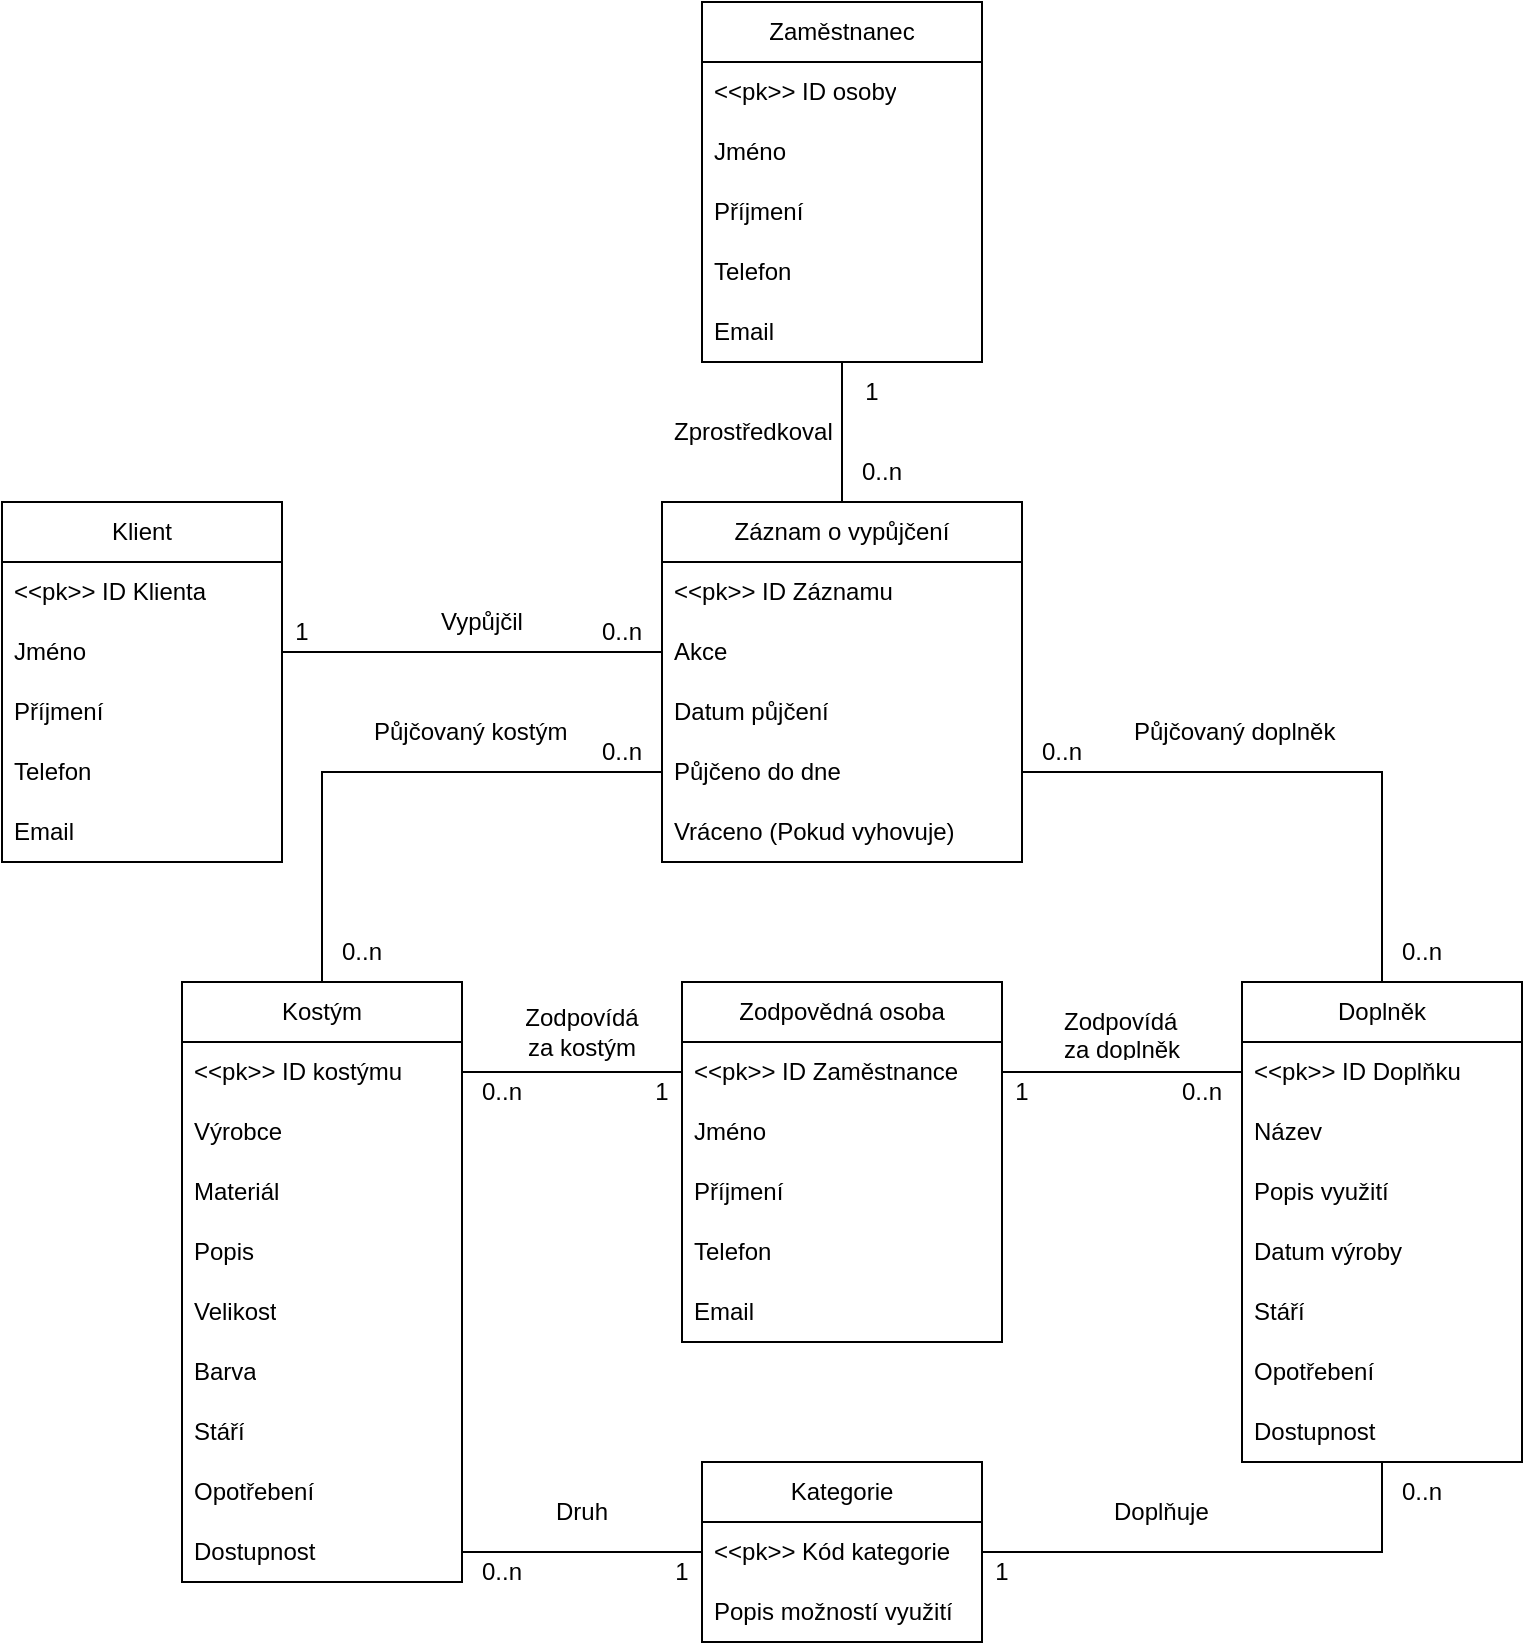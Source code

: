 <mxfile version="20.6.0" type="device"><diagram id="C5RBs43oDa-KdzZeNtuy" name="Page-1"><mxGraphModel dx="1422" dy="1613" grid="1" gridSize="10" guides="1" tooltips="1" connect="1" arrows="1" fold="1" page="1" pageScale="1" pageWidth="1169" pageHeight="827" math="0" shadow="0"><root><mxCell id="WIyWlLk6GJQsqaUBKTNV-0"/><mxCell id="WIyWlLk6GJQsqaUBKTNV-1" parent="WIyWlLk6GJQsqaUBKTNV-0"/><mxCell id="3HHZQHl8M0anTTcyH8FU-0" value="Kostým" style="swimlane;fontStyle=0;childLayout=stackLayout;horizontal=1;startSize=30;horizontalStack=0;resizeParent=1;resizeParentMax=0;resizeLast=0;collapsible=1;marginBottom=0;whiteSpace=wrap;html=1;" parent="WIyWlLk6GJQsqaUBKTNV-1" vertex="1"><mxGeometry x="310" y="440" width="140" height="300" as="geometry"/></mxCell><mxCell id="3HHZQHl8M0anTTcyH8FU-1" value="&amp;lt;&amp;lt;pk&amp;gt;&amp;gt; ID kostýmu" style="text;strokeColor=none;fillColor=none;align=left;verticalAlign=middle;spacingLeft=4;spacingRight=4;overflow=hidden;points=[[0,0.5],[1,0.5]];portConstraint=eastwest;rotatable=0;whiteSpace=wrap;html=1;" parent="3HHZQHl8M0anTTcyH8FU-0" vertex="1"><mxGeometry y="30" width="140" height="30" as="geometry"/></mxCell><mxCell id="3HHZQHl8M0anTTcyH8FU-2" value="Výrobce" style="text;strokeColor=none;fillColor=none;align=left;verticalAlign=middle;spacingLeft=4;spacingRight=4;overflow=hidden;points=[[0,0.5],[1,0.5]];portConstraint=eastwest;rotatable=0;whiteSpace=wrap;html=1;" parent="3HHZQHl8M0anTTcyH8FU-0" vertex="1"><mxGeometry y="60" width="140" height="30" as="geometry"/></mxCell><mxCell id="3HHZQHl8M0anTTcyH8FU-3" value="Materiál" style="text;strokeColor=none;fillColor=none;align=left;verticalAlign=middle;spacingLeft=4;spacingRight=4;overflow=hidden;points=[[0,0.5],[1,0.5]];portConstraint=eastwest;rotatable=0;whiteSpace=wrap;html=1;" parent="3HHZQHl8M0anTTcyH8FU-0" vertex="1"><mxGeometry y="90" width="140" height="30" as="geometry"/></mxCell><mxCell id="3HHZQHl8M0anTTcyH8FU-4" value="Popis" style="text;strokeColor=none;fillColor=none;align=left;verticalAlign=middle;spacingLeft=4;spacingRight=4;overflow=hidden;points=[[0,0.5],[1,0.5]];portConstraint=eastwest;rotatable=0;whiteSpace=wrap;html=1;" parent="3HHZQHl8M0anTTcyH8FU-0" vertex="1"><mxGeometry y="120" width="140" height="30" as="geometry"/></mxCell><mxCell id="3HHZQHl8M0anTTcyH8FU-5" value="Velikost" style="text;strokeColor=none;fillColor=none;align=left;verticalAlign=middle;spacingLeft=4;spacingRight=4;overflow=hidden;points=[[0,0.5],[1,0.5]];portConstraint=eastwest;rotatable=0;whiteSpace=wrap;html=1;" parent="3HHZQHl8M0anTTcyH8FU-0" vertex="1"><mxGeometry y="150" width="140" height="30" as="geometry"/></mxCell><mxCell id="3HHZQHl8M0anTTcyH8FU-6" value="Barva" style="text;strokeColor=none;fillColor=none;align=left;verticalAlign=middle;spacingLeft=4;spacingRight=4;overflow=hidden;points=[[0,0.5],[1,0.5]];portConstraint=eastwest;rotatable=0;whiteSpace=wrap;html=1;" parent="3HHZQHl8M0anTTcyH8FU-0" vertex="1"><mxGeometry y="180" width="140" height="30" as="geometry"/></mxCell><mxCell id="3HHZQHl8M0anTTcyH8FU-7" value="Stáří" style="text;strokeColor=none;fillColor=none;align=left;verticalAlign=middle;spacingLeft=4;spacingRight=4;overflow=hidden;points=[[0,0.5],[1,0.5]];portConstraint=eastwest;rotatable=0;whiteSpace=wrap;html=1;" parent="3HHZQHl8M0anTTcyH8FU-0" vertex="1"><mxGeometry y="210" width="140" height="30" as="geometry"/></mxCell><mxCell id="3HHZQHl8M0anTTcyH8FU-8" value="Opotřebení" style="text;strokeColor=none;fillColor=none;align=left;verticalAlign=middle;spacingLeft=4;spacingRight=4;overflow=hidden;points=[[0,0.5],[1,0.5]];portConstraint=eastwest;rotatable=0;whiteSpace=wrap;html=1;" parent="3HHZQHl8M0anTTcyH8FU-0" vertex="1"><mxGeometry y="240" width="140" height="30" as="geometry"/></mxCell><mxCell id="3HHZQHl8M0anTTcyH8FU-36" value="Dostupnost" style="text;strokeColor=none;fillColor=none;align=left;verticalAlign=middle;spacingLeft=4;spacingRight=4;overflow=hidden;points=[[0,0.5],[1,0.5]];portConstraint=eastwest;rotatable=0;whiteSpace=wrap;html=1;" parent="3HHZQHl8M0anTTcyH8FU-0" vertex="1"><mxGeometry y="270" width="140" height="30" as="geometry"/></mxCell><mxCell id="3HHZQHl8M0anTTcyH8FU-9" value="Doplněk" style="swimlane;fontStyle=0;childLayout=stackLayout;horizontal=1;startSize=30;horizontalStack=0;resizeParent=1;resizeParentMax=0;resizeLast=0;collapsible=1;marginBottom=0;whiteSpace=wrap;html=1;" parent="WIyWlLk6GJQsqaUBKTNV-1" vertex="1"><mxGeometry x="840" y="440" width="140" height="240" as="geometry"/></mxCell><mxCell id="3HHZQHl8M0anTTcyH8FU-10" value="&amp;lt;&amp;lt;pk&amp;gt;&amp;gt; ID Doplňku" style="text;strokeColor=none;fillColor=none;align=left;verticalAlign=middle;spacingLeft=4;spacingRight=4;overflow=hidden;points=[[0,0.5],[1,0.5]];portConstraint=eastwest;rotatable=0;whiteSpace=wrap;html=1;" parent="3HHZQHl8M0anTTcyH8FU-9" vertex="1"><mxGeometry y="30" width="140" height="30" as="geometry"/></mxCell><mxCell id="3HHZQHl8M0anTTcyH8FU-11" value="Název" style="text;strokeColor=none;fillColor=none;align=left;verticalAlign=middle;spacingLeft=4;spacingRight=4;overflow=hidden;points=[[0,0.5],[1,0.5]];portConstraint=eastwest;rotatable=0;whiteSpace=wrap;html=1;" parent="3HHZQHl8M0anTTcyH8FU-9" vertex="1"><mxGeometry y="60" width="140" height="30" as="geometry"/></mxCell><mxCell id="3HHZQHl8M0anTTcyH8FU-13" value="Popis využití" style="text;strokeColor=none;fillColor=none;align=left;verticalAlign=middle;spacingLeft=4;spacingRight=4;overflow=hidden;points=[[0,0.5],[1,0.5]];portConstraint=eastwest;rotatable=0;whiteSpace=wrap;html=1;" parent="3HHZQHl8M0anTTcyH8FU-9" vertex="1"><mxGeometry y="90" width="140" height="30" as="geometry"/></mxCell><mxCell id="3HHZQHl8M0anTTcyH8FU-14" value="Datum výroby" style="text;strokeColor=none;fillColor=none;align=left;verticalAlign=middle;spacingLeft=4;spacingRight=4;overflow=hidden;points=[[0,0.5],[1,0.5]];portConstraint=eastwest;rotatable=0;whiteSpace=wrap;html=1;" parent="3HHZQHl8M0anTTcyH8FU-9" vertex="1"><mxGeometry y="120" width="140" height="30" as="geometry"/></mxCell><mxCell id="3HHZQHl8M0anTTcyH8FU-12" value="Stáří" style="text;strokeColor=none;fillColor=none;align=left;verticalAlign=middle;spacingLeft=4;spacingRight=4;overflow=hidden;points=[[0,0.5],[1,0.5]];portConstraint=eastwest;rotatable=0;whiteSpace=wrap;html=1;" parent="3HHZQHl8M0anTTcyH8FU-9" vertex="1"><mxGeometry y="150" width="140" height="30" as="geometry"/></mxCell><mxCell id="3HHZQHl8M0anTTcyH8FU-35" value="Opotřebení" style="text;strokeColor=none;fillColor=none;align=left;verticalAlign=middle;spacingLeft=4;spacingRight=4;overflow=hidden;points=[[0,0.5],[1,0.5]];portConstraint=eastwest;rotatable=0;whiteSpace=wrap;html=1;" parent="3HHZQHl8M0anTTcyH8FU-9" vertex="1"><mxGeometry y="180" width="140" height="30" as="geometry"/></mxCell><mxCell id="3HHZQHl8M0anTTcyH8FU-37" value="Dostupnost" style="text;strokeColor=none;fillColor=none;align=left;verticalAlign=middle;spacingLeft=4;spacingRight=4;overflow=hidden;points=[[0,0.5],[1,0.5]];portConstraint=eastwest;rotatable=0;whiteSpace=wrap;html=1;" parent="3HHZQHl8M0anTTcyH8FU-9" vertex="1"><mxGeometry y="210" width="140" height="30" as="geometry"/></mxCell><mxCell id="3HHZQHl8M0anTTcyH8FU-15" value="Kategorie" style="swimlane;fontStyle=0;childLayout=stackLayout;horizontal=1;startSize=30;horizontalStack=0;resizeParent=1;resizeParentMax=0;resizeLast=0;collapsible=1;marginBottom=0;whiteSpace=wrap;html=1;" parent="WIyWlLk6GJQsqaUBKTNV-1" vertex="1"><mxGeometry x="570" y="680" width="140" height="90" as="geometry"/></mxCell><mxCell id="3HHZQHl8M0anTTcyH8FU-16" value="&amp;lt;&amp;lt;pk&amp;gt;&amp;gt; Kód kategorie" style="text;strokeColor=none;fillColor=none;align=left;verticalAlign=middle;spacingLeft=4;spacingRight=4;overflow=hidden;points=[[0,0.5],[1,0.5]];portConstraint=eastwest;rotatable=0;whiteSpace=wrap;html=1;" parent="3HHZQHl8M0anTTcyH8FU-15" vertex="1"><mxGeometry y="30" width="140" height="30" as="geometry"/></mxCell><mxCell id="3HHZQHl8M0anTTcyH8FU-17" value="Popis možností využití" style="text;strokeColor=none;fillColor=none;align=left;verticalAlign=middle;spacingLeft=4;spacingRight=4;overflow=hidden;points=[[0,0.5],[1,0.5]];portConstraint=eastwest;rotatable=0;whiteSpace=wrap;html=1;" parent="3HHZQHl8M0anTTcyH8FU-15" vertex="1"><mxGeometry y="60" width="140" height="30" as="geometry"/></mxCell><mxCell id="3HHZQHl8M0anTTcyH8FU-19" value="Zodpovědná osoba" style="swimlane;fontStyle=0;childLayout=stackLayout;horizontal=1;startSize=30;horizontalStack=0;resizeParent=1;resizeParentMax=0;resizeLast=0;collapsible=1;marginBottom=0;whiteSpace=wrap;html=1;" parent="WIyWlLk6GJQsqaUBKTNV-1" vertex="1"><mxGeometry x="560" y="440" width="160" height="180" as="geometry"/></mxCell><mxCell id="3HHZQHl8M0anTTcyH8FU-20" value="&amp;lt;&amp;lt;pk&amp;gt;&amp;gt; ID Zaměstnance" style="text;strokeColor=none;fillColor=none;align=left;verticalAlign=middle;spacingLeft=4;spacingRight=4;overflow=hidden;points=[[0,0.5],[1,0.5]];portConstraint=eastwest;rotatable=0;whiteSpace=wrap;html=1;" parent="3HHZQHl8M0anTTcyH8FU-19" vertex="1"><mxGeometry y="30" width="160" height="30" as="geometry"/></mxCell><mxCell id="3HHZQHl8M0anTTcyH8FU-21" value="Jméno" style="text;strokeColor=none;fillColor=none;align=left;verticalAlign=middle;spacingLeft=4;spacingRight=4;overflow=hidden;points=[[0,0.5],[1,0.5]];portConstraint=eastwest;rotatable=0;whiteSpace=wrap;html=1;" parent="3HHZQHl8M0anTTcyH8FU-19" vertex="1"><mxGeometry y="60" width="160" height="30" as="geometry"/></mxCell><mxCell id="3HHZQHl8M0anTTcyH8FU-92" value="Příjmení" style="text;strokeColor=none;fillColor=none;align=left;verticalAlign=middle;spacingLeft=4;spacingRight=4;overflow=hidden;points=[[0,0.5],[1,0.5]];portConstraint=eastwest;rotatable=0;whiteSpace=wrap;html=1;" parent="3HHZQHl8M0anTTcyH8FU-19" vertex="1"><mxGeometry y="90" width="160" height="30" as="geometry"/></mxCell><mxCell id="3HHZQHl8M0anTTcyH8FU-93" value="Telefon" style="text;strokeColor=none;fillColor=none;align=left;verticalAlign=middle;spacingLeft=4;spacingRight=4;overflow=hidden;points=[[0,0.5],[1,0.5]];portConstraint=eastwest;rotatable=0;whiteSpace=wrap;html=1;" parent="3HHZQHl8M0anTTcyH8FU-19" vertex="1"><mxGeometry y="120" width="160" height="30" as="geometry"/></mxCell><mxCell id="3HHZQHl8M0anTTcyH8FU-94" value="Email" style="text;strokeColor=none;fillColor=none;align=left;verticalAlign=middle;spacingLeft=4;spacingRight=4;overflow=hidden;points=[[0,0.5],[1,0.5]];portConstraint=eastwest;rotatable=0;whiteSpace=wrap;html=1;" parent="3HHZQHl8M0anTTcyH8FU-19" vertex="1"><mxGeometry y="150" width="160" height="30" as="geometry"/></mxCell><mxCell id="3HHZQHl8M0anTTcyH8FU-88" style="edgeStyle=orthogonalEdgeStyle;rounded=0;orthogonalLoop=1;jettySize=auto;html=1;exitX=0.5;exitY=0;exitDx=0;exitDy=0;endArrow=none;endFill=0;" parent="WIyWlLk6GJQsqaUBKTNV-1" source="3HHZQHl8M0anTTcyH8FU-23" target="3HHZQHl8M0anTTcyH8FU-84" edge="1"><mxGeometry relative="1" as="geometry"/></mxCell><mxCell id="3HHZQHl8M0anTTcyH8FU-23" value="Záznam o vypůjčení" style="swimlane;fontStyle=0;childLayout=stackLayout;horizontal=1;startSize=30;horizontalStack=0;resizeParent=1;resizeParentMax=0;resizeLast=0;collapsible=1;marginBottom=0;whiteSpace=wrap;html=1;" parent="WIyWlLk6GJQsqaUBKTNV-1" vertex="1"><mxGeometry x="550" y="200" width="180" height="180" as="geometry"/></mxCell><mxCell id="3HHZQHl8M0anTTcyH8FU-24" value="&amp;lt;&amp;lt;pk&amp;gt;&amp;gt; ID Záznamu" style="text;strokeColor=none;fillColor=none;align=left;verticalAlign=middle;spacingLeft=4;spacingRight=4;overflow=hidden;points=[[0,0.5],[1,0.5]];portConstraint=eastwest;rotatable=0;whiteSpace=wrap;html=1;" parent="3HHZQHl8M0anTTcyH8FU-23" vertex="1"><mxGeometry y="30" width="180" height="30" as="geometry"/></mxCell><mxCell id="3HHZQHl8M0anTTcyH8FU-25" value="Akce" style="text;strokeColor=none;fillColor=none;align=left;verticalAlign=middle;spacingLeft=4;spacingRight=4;overflow=hidden;points=[[0,0.5],[1,0.5]];portConstraint=eastwest;rotatable=0;whiteSpace=wrap;html=1;" parent="3HHZQHl8M0anTTcyH8FU-23" vertex="1"><mxGeometry y="60" width="180" height="30" as="geometry"/></mxCell><mxCell id="3HHZQHl8M0anTTcyH8FU-26" value="Datum půjčení" style="text;strokeColor=none;fillColor=none;align=left;verticalAlign=middle;spacingLeft=4;spacingRight=4;overflow=hidden;points=[[0,0.5],[1,0.5]];portConstraint=eastwest;rotatable=0;whiteSpace=wrap;html=1;" parent="3HHZQHl8M0anTTcyH8FU-23" vertex="1"><mxGeometry y="90" width="180" height="30" as="geometry"/></mxCell><mxCell id="3HHZQHl8M0anTTcyH8FU-27" value="Půjčeno do dne" style="text;strokeColor=none;fillColor=none;align=left;verticalAlign=middle;spacingLeft=4;spacingRight=4;overflow=hidden;points=[[0,0.5],[1,0.5]];portConstraint=eastwest;rotatable=0;whiteSpace=wrap;html=1;" parent="3HHZQHl8M0anTTcyH8FU-23" vertex="1"><mxGeometry y="120" width="180" height="30" as="geometry"/></mxCell><mxCell id="3HHZQHl8M0anTTcyH8FU-28" value="Vráceno (Pokud vyhovuje)" style="text;strokeColor=none;fillColor=none;align=left;verticalAlign=middle;spacingLeft=4;spacingRight=4;overflow=hidden;points=[[0,0.5],[1,0.5]];portConstraint=eastwest;rotatable=0;whiteSpace=wrap;html=1;" parent="3HHZQHl8M0anTTcyH8FU-23" vertex="1"><mxGeometry y="150" width="180" height="30" as="geometry"/></mxCell><mxCell id="3HHZQHl8M0anTTcyH8FU-29" value="Klient" style="swimlane;fontStyle=0;childLayout=stackLayout;horizontal=1;startSize=30;horizontalStack=0;resizeParent=1;resizeParentMax=0;resizeLast=0;collapsible=1;marginBottom=0;whiteSpace=wrap;html=1;" parent="WIyWlLk6GJQsqaUBKTNV-1" vertex="1"><mxGeometry x="220" y="200" width="140" height="180" as="geometry"/></mxCell><mxCell id="3HHZQHl8M0anTTcyH8FU-30" value="&amp;lt;&amp;lt;pk&amp;gt;&amp;gt; ID Klienta" style="text;strokeColor=none;fillColor=none;align=left;verticalAlign=middle;spacingLeft=4;spacingRight=4;overflow=hidden;points=[[0,0.5],[1,0.5]];portConstraint=eastwest;rotatable=0;whiteSpace=wrap;html=1;" parent="3HHZQHl8M0anTTcyH8FU-29" vertex="1"><mxGeometry y="30" width="140" height="30" as="geometry"/></mxCell><mxCell id="3HHZQHl8M0anTTcyH8FU-33" value="Jméno" style="text;strokeColor=none;fillColor=none;align=left;verticalAlign=middle;spacingLeft=4;spacingRight=4;overflow=hidden;points=[[0,0.5],[1,0.5]];portConstraint=eastwest;rotatable=0;whiteSpace=wrap;html=1;" parent="3HHZQHl8M0anTTcyH8FU-29" vertex="1"><mxGeometry y="60" width="140" height="30" as="geometry"/></mxCell><mxCell id="WlU44fUpYkz3JIDdNWOT-1" value="Příjmení" style="text;strokeColor=none;fillColor=none;align=left;verticalAlign=middle;spacingLeft=4;spacingRight=4;overflow=hidden;points=[[0,0.5],[1,0.5]];portConstraint=eastwest;rotatable=0;whiteSpace=wrap;html=1;" parent="3HHZQHl8M0anTTcyH8FU-29" vertex="1"><mxGeometry y="90" width="140" height="30" as="geometry"/></mxCell><mxCell id="3HHZQHl8M0anTTcyH8FU-34" value="Telefon" style="text;strokeColor=none;fillColor=none;align=left;verticalAlign=middle;spacingLeft=4;spacingRight=4;overflow=hidden;points=[[0,0.5],[1,0.5]];portConstraint=eastwest;rotatable=0;whiteSpace=wrap;html=1;" parent="3HHZQHl8M0anTTcyH8FU-29" vertex="1"><mxGeometry y="120" width="140" height="30" as="geometry"/></mxCell><mxCell id="WlU44fUpYkz3JIDdNWOT-2" value="Email" style="text;strokeColor=none;fillColor=none;align=left;verticalAlign=middle;spacingLeft=4;spacingRight=4;overflow=hidden;points=[[0,0.5],[1,0.5]];portConstraint=eastwest;rotatable=0;whiteSpace=wrap;html=1;" parent="3HHZQHl8M0anTTcyH8FU-29" vertex="1"><mxGeometry y="150" width="140" height="30" as="geometry"/></mxCell><mxCell id="3HHZQHl8M0anTTcyH8FU-47" style="edgeStyle=orthogonalEdgeStyle;rounded=0;orthogonalLoop=1;jettySize=auto;html=1;exitX=1;exitY=0.5;exitDx=0;exitDy=0;entryX=0;entryY=0.5;entryDx=0;entryDy=0;endArrow=none;endFill=0;" parent="WIyWlLk6GJQsqaUBKTNV-1" source="3HHZQHl8M0anTTcyH8FU-33" target="3HHZQHl8M0anTTcyH8FU-25" edge="1"><mxGeometry relative="1" as="geometry"/></mxCell><mxCell id="3HHZQHl8M0anTTcyH8FU-48" value="Vypůjčil" style="text;html=1;strokeColor=none;fillColor=none;align=center;verticalAlign=middle;whiteSpace=wrap;rounded=0;" parent="WIyWlLk6GJQsqaUBKTNV-1" vertex="1"><mxGeometry x="430" y="245" width="60" height="30" as="geometry"/></mxCell><mxCell id="3HHZQHl8M0anTTcyH8FU-49" style="edgeStyle=orthogonalEdgeStyle;rounded=0;orthogonalLoop=1;jettySize=auto;html=1;exitX=0;exitY=0.5;exitDx=0;exitDy=0;entryX=0.5;entryY=0;entryDx=0;entryDy=0;endArrow=none;endFill=0;" parent="WIyWlLk6GJQsqaUBKTNV-1" source="3HHZQHl8M0anTTcyH8FU-27" target="3HHZQHl8M0anTTcyH8FU-0" edge="1"><mxGeometry relative="1" as="geometry"/></mxCell><mxCell id="3HHZQHl8M0anTTcyH8FU-50" style="edgeStyle=orthogonalEdgeStyle;rounded=0;orthogonalLoop=1;jettySize=auto;html=1;exitX=1;exitY=0.5;exitDx=0;exitDy=0;entryX=0.5;entryY=0;entryDx=0;entryDy=0;endArrow=none;endFill=0;" parent="WIyWlLk6GJQsqaUBKTNV-1" source="3HHZQHl8M0anTTcyH8FU-27" target="3HHZQHl8M0anTTcyH8FU-9" edge="1"><mxGeometry relative="1" as="geometry"/></mxCell><mxCell id="3HHZQHl8M0anTTcyH8FU-51" style="edgeStyle=orthogonalEdgeStyle;rounded=0;orthogonalLoop=1;jettySize=auto;html=1;exitX=1;exitY=0.5;exitDx=0;exitDy=0;entryX=0;entryY=0.5;entryDx=0;entryDy=0;endArrow=none;endFill=0;" parent="WIyWlLk6GJQsqaUBKTNV-1" source="3HHZQHl8M0anTTcyH8FU-36" target="3HHZQHl8M0anTTcyH8FU-16" edge="1"><mxGeometry relative="1" as="geometry"/></mxCell><mxCell id="3HHZQHl8M0anTTcyH8FU-52" style="edgeStyle=orthogonalEdgeStyle;rounded=0;orthogonalLoop=1;jettySize=auto;html=1;exitX=1;exitY=0.5;exitDx=0;exitDy=0;endArrow=none;endFill=0;" parent="WIyWlLk6GJQsqaUBKTNV-1" source="3HHZQHl8M0anTTcyH8FU-16" target="3HHZQHl8M0anTTcyH8FU-9" edge="1"><mxGeometry relative="1" as="geometry"/></mxCell><mxCell id="3HHZQHl8M0anTTcyH8FU-53" style="edgeStyle=orthogonalEdgeStyle;rounded=0;orthogonalLoop=1;jettySize=auto;html=1;exitX=1;exitY=0.5;exitDx=0;exitDy=0;entryX=0;entryY=0.5;entryDx=0;entryDy=0;endArrow=none;endFill=0;" parent="WIyWlLk6GJQsqaUBKTNV-1" source="3HHZQHl8M0anTTcyH8FU-20" target="3HHZQHl8M0anTTcyH8FU-10" edge="1"><mxGeometry relative="1" as="geometry"/></mxCell><mxCell id="3HHZQHl8M0anTTcyH8FU-54" style="edgeStyle=orthogonalEdgeStyle;rounded=0;orthogonalLoop=1;jettySize=auto;html=1;exitX=0;exitY=0.5;exitDx=0;exitDy=0;entryX=1;entryY=0.5;entryDx=0;entryDy=0;endArrow=none;endFill=0;" parent="WIyWlLk6GJQsqaUBKTNV-1" source="3HHZQHl8M0anTTcyH8FU-20" target="3HHZQHl8M0anTTcyH8FU-1" edge="1"><mxGeometry relative="1" as="geometry"/></mxCell><mxCell id="3HHZQHl8M0anTTcyH8FU-57" value="Půjčovaný doplněk" style="text;strokeColor=none;fillColor=none;align=left;verticalAlign=middle;spacingLeft=4;spacingRight=4;overflow=hidden;points=[[0,0.5],[1,0.5]];portConstraint=eastwest;rotatable=0;whiteSpace=wrap;html=1;" parent="WIyWlLk6GJQsqaUBKTNV-1" vertex="1"><mxGeometry x="780" y="300" width="120" height="30" as="geometry"/></mxCell><mxCell id="3HHZQHl8M0anTTcyH8FU-58" value="Půjčovaný kostým" style="text;strokeColor=none;fillColor=none;align=left;verticalAlign=middle;spacingLeft=4;spacingRight=4;overflow=hidden;points=[[0,0.5],[1,0.5]];portConstraint=eastwest;rotatable=0;whiteSpace=wrap;html=1;" parent="WIyWlLk6GJQsqaUBKTNV-1" vertex="1"><mxGeometry x="400" y="300" width="120" height="30" as="geometry"/></mxCell><mxCell id="3HHZQHl8M0anTTcyH8FU-60" value="Zprostředkoval" style="text;strokeColor=none;fillColor=none;align=left;verticalAlign=middle;spacingLeft=4;spacingRight=4;overflow=hidden;points=[[0,0.5],[1,0.5]];portConstraint=eastwest;rotatable=0;whiteSpace=wrap;html=1;" parent="WIyWlLk6GJQsqaUBKTNV-1" vertex="1"><mxGeometry x="550" y="150" width="100" height="30" as="geometry"/></mxCell><mxCell id="3HHZQHl8M0anTTcyH8FU-61" value="Druh" style="text;html=1;strokeColor=none;fillColor=none;align=center;verticalAlign=middle;whiteSpace=wrap;rounded=0;" parent="WIyWlLk6GJQsqaUBKTNV-1" vertex="1"><mxGeometry x="480" y="690" width="60" height="30" as="geometry"/></mxCell><mxCell id="3HHZQHl8M0anTTcyH8FU-62" value="Doplňuje" style="text;strokeColor=none;fillColor=none;align=left;verticalAlign=middle;spacingLeft=4;spacingRight=4;overflow=hidden;points=[[0,0.5],[1,0.5]];portConstraint=eastwest;rotatable=0;whiteSpace=wrap;html=1;" parent="WIyWlLk6GJQsqaUBKTNV-1" vertex="1"><mxGeometry x="770" y="690" width="80" height="30" as="geometry"/></mxCell><mxCell id="3HHZQHl8M0anTTcyH8FU-63" value="Zodpovídá za doplněk" style="text;strokeColor=none;fillColor=none;align=left;verticalAlign=middle;spacingLeft=4;spacingRight=4;overflow=hidden;points=[[0,0.5],[1,0.5]];portConstraint=eastwest;rotatable=0;whiteSpace=wrap;html=1;" parent="WIyWlLk6GJQsqaUBKTNV-1" vertex="1"><mxGeometry x="744.5" y="450" width="80" height="30" as="geometry"/></mxCell><mxCell id="3HHZQHl8M0anTTcyH8FU-64" value="Zodpovídá za kostým" style="text;html=1;strokeColor=none;fillColor=none;align=center;verticalAlign=middle;whiteSpace=wrap;rounded=0;" parent="WIyWlLk6GJQsqaUBKTNV-1" vertex="1"><mxGeometry x="480" y="450" width="60" height="30" as="geometry"/></mxCell><mxCell id="3HHZQHl8M0anTTcyH8FU-65" value="1" style="text;html=1;strokeColor=none;fillColor=none;align=center;verticalAlign=middle;whiteSpace=wrap;rounded=0;" parent="WIyWlLk6GJQsqaUBKTNV-1" vertex="1"><mxGeometry x="340" y="250" width="60" height="30" as="geometry"/></mxCell><mxCell id="3HHZQHl8M0anTTcyH8FU-67" value="0..n" style="text;html=1;strokeColor=none;fillColor=none;align=center;verticalAlign=middle;whiteSpace=wrap;rounded=0;" parent="WIyWlLk6GJQsqaUBKTNV-1" vertex="1"><mxGeometry x="500" y="250" width="60" height="30" as="geometry"/></mxCell><mxCell id="3HHZQHl8M0anTTcyH8FU-68" value="1" style="text;html=1;strokeColor=none;fillColor=none;align=center;verticalAlign=middle;whiteSpace=wrap;rounded=0;" parent="WIyWlLk6GJQsqaUBKTNV-1" vertex="1"><mxGeometry x="625" y="130" width="60" height="30" as="geometry"/></mxCell><mxCell id="3HHZQHl8M0anTTcyH8FU-69" value="0..n" style="text;html=1;strokeColor=none;fillColor=none;align=center;verticalAlign=middle;whiteSpace=wrap;rounded=0;" parent="WIyWlLk6GJQsqaUBKTNV-1" vertex="1"><mxGeometry x="630" y="170" width="60" height="30" as="geometry"/></mxCell><mxCell id="3HHZQHl8M0anTTcyH8FU-70" value="0..n" style="text;html=1;strokeColor=none;fillColor=none;align=center;verticalAlign=middle;whiteSpace=wrap;rounded=0;" parent="WIyWlLk6GJQsqaUBKTNV-1" vertex="1"><mxGeometry x="720" y="310" width="60" height="30" as="geometry"/></mxCell><mxCell id="3HHZQHl8M0anTTcyH8FU-71" value="0..n" style="text;html=1;strokeColor=none;fillColor=none;align=center;verticalAlign=middle;whiteSpace=wrap;rounded=0;" parent="WIyWlLk6GJQsqaUBKTNV-1" vertex="1"><mxGeometry x="900" y="410" width="60" height="30" as="geometry"/></mxCell><mxCell id="3HHZQHl8M0anTTcyH8FU-73" value="1" style="text;html=1;strokeColor=none;fillColor=none;align=center;verticalAlign=middle;whiteSpace=wrap;rounded=0;" parent="WIyWlLk6GJQsqaUBKTNV-1" vertex="1"><mxGeometry x="700" y="480" width="60" height="30" as="geometry"/></mxCell><mxCell id="3HHZQHl8M0anTTcyH8FU-75" value="0..n" style="text;html=1;strokeColor=none;fillColor=none;align=center;verticalAlign=middle;whiteSpace=wrap;rounded=0;" parent="WIyWlLk6GJQsqaUBKTNV-1" vertex="1"><mxGeometry x="790" y="480" width="60" height="30" as="geometry"/></mxCell><mxCell id="3HHZQHl8M0anTTcyH8FU-76" value="0..n" style="text;html=1;strokeColor=none;fillColor=none;align=center;verticalAlign=middle;whiteSpace=wrap;rounded=0;" parent="WIyWlLk6GJQsqaUBKTNV-1" vertex="1"><mxGeometry x="440" y="480" width="60" height="30" as="geometry"/></mxCell><mxCell id="3HHZQHl8M0anTTcyH8FU-77" value="1" style="text;html=1;strokeColor=none;fillColor=none;align=center;verticalAlign=middle;whiteSpace=wrap;rounded=0;" parent="WIyWlLk6GJQsqaUBKTNV-1" vertex="1"><mxGeometry x="520" y="480" width="60" height="30" as="geometry"/></mxCell><mxCell id="3HHZQHl8M0anTTcyH8FU-78" value="0..n" style="text;html=1;strokeColor=none;fillColor=none;align=center;verticalAlign=middle;whiteSpace=wrap;rounded=0;" parent="WIyWlLk6GJQsqaUBKTNV-1" vertex="1"><mxGeometry x="440" y="720" width="60" height="30" as="geometry"/></mxCell><mxCell id="3HHZQHl8M0anTTcyH8FU-79" value="1" style="text;html=1;strokeColor=none;fillColor=none;align=center;verticalAlign=middle;whiteSpace=wrap;rounded=0;" parent="WIyWlLk6GJQsqaUBKTNV-1" vertex="1"><mxGeometry x="530" y="720" width="60" height="30" as="geometry"/></mxCell><mxCell id="3HHZQHl8M0anTTcyH8FU-80" value="1" style="text;html=1;strokeColor=none;fillColor=none;align=center;verticalAlign=middle;whiteSpace=wrap;rounded=0;" parent="WIyWlLk6GJQsqaUBKTNV-1" vertex="1"><mxGeometry x="690" y="720" width="60" height="30" as="geometry"/></mxCell><mxCell id="3HHZQHl8M0anTTcyH8FU-81" value="0..n" style="text;html=1;strokeColor=none;fillColor=none;align=center;verticalAlign=middle;whiteSpace=wrap;rounded=0;" parent="WIyWlLk6GJQsqaUBKTNV-1" vertex="1"><mxGeometry x="900" y="680" width="60" height="30" as="geometry"/></mxCell><mxCell id="3HHZQHl8M0anTTcyH8FU-82" value="0..n" style="text;html=1;strokeColor=none;fillColor=none;align=center;verticalAlign=middle;whiteSpace=wrap;rounded=0;" parent="WIyWlLk6GJQsqaUBKTNV-1" vertex="1"><mxGeometry x="500" y="310" width="60" height="30" as="geometry"/></mxCell><mxCell id="3HHZQHl8M0anTTcyH8FU-83" value="0..n" style="text;html=1;strokeColor=none;fillColor=none;align=center;verticalAlign=middle;whiteSpace=wrap;rounded=0;" parent="WIyWlLk6GJQsqaUBKTNV-1" vertex="1"><mxGeometry x="370" y="410" width="60" height="30" as="geometry"/></mxCell><mxCell id="3HHZQHl8M0anTTcyH8FU-84" value="Zaměstnanec" style="swimlane;fontStyle=0;childLayout=stackLayout;horizontal=1;startSize=30;horizontalStack=0;resizeParent=1;resizeParentMax=0;resizeLast=0;collapsible=1;marginBottom=0;whiteSpace=wrap;html=1;" parent="WIyWlLk6GJQsqaUBKTNV-1" vertex="1"><mxGeometry x="570" y="-50" width="140" height="180" as="geometry"/></mxCell><mxCell id="3HHZQHl8M0anTTcyH8FU-85" value="&amp;lt;&amp;lt;pk&amp;gt;&amp;gt; ID osoby" style="text;strokeColor=none;fillColor=none;align=left;verticalAlign=middle;spacingLeft=4;spacingRight=4;overflow=hidden;points=[[0,0.5],[1,0.5]];portConstraint=eastwest;rotatable=0;whiteSpace=wrap;html=1;" parent="3HHZQHl8M0anTTcyH8FU-84" vertex="1"><mxGeometry y="30" width="140" height="30" as="geometry"/></mxCell><mxCell id="3HHZQHl8M0anTTcyH8FU-86" value="Jméno" style="text;strokeColor=none;fillColor=none;align=left;verticalAlign=middle;spacingLeft=4;spacingRight=4;overflow=hidden;points=[[0,0.5],[1,0.5]];portConstraint=eastwest;rotatable=0;whiteSpace=wrap;html=1;" parent="3HHZQHl8M0anTTcyH8FU-84" vertex="1"><mxGeometry y="60" width="140" height="30" as="geometry"/></mxCell><mxCell id="3HHZQHl8M0anTTcyH8FU-89" value="Příjmení" style="text;strokeColor=none;fillColor=none;align=left;verticalAlign=middle;spacingLeft=4;spacingRight=4;overflow=hidden;points=[[0,0.5],[1,0.5]];portConstraint=eastwest;rotatable=0;whiteSpace=wrap;html=1;" parent="3HHZQHl8M0anTTcyH8FU-84" vertex="1"><mxGeometry y="90" width="140" height="30" as="geometry"/></mxCell><mxCell id="3HHZQHl8M0anTTcyH8FU-90" value="Telefon" style="text;strokeColor=none;fillColor=none;align=left;verticalAlign=middle;spacingLeft=4;spacingRight=4;overflow=hidden;points=[[0,0.5],[1,0.5]];portConstraint=eastwest;rotatable=0;whiteSpace=wrap;html=1;" parent="3HHZQHl8M0anTTcyH8FU-84" vertex="1"><mxGeometry y="120" width="140" height="30" as="geometry"/></mxCell><mxCell id="3HHZQHl8M0anTTcyH8FU-91" value="Email" style="text;strokeColor=none;fillColor=none;align=left;verticalAlign=middle;spacingLeft=4;spacingRight=4;overflow=hidden;points=[[0,0.5],[1,0.5]];portConstraint=eastwest;rotatable=0;whiteSpace=wrap;html=1;" parent="3HHZQHl8M0anTTcyH8FU-84" vertex="1"><mxGeometry y="150" width="140" height="30" as="geometry"/></mxCell></root></mxGraphModel></diagram></mxfile>